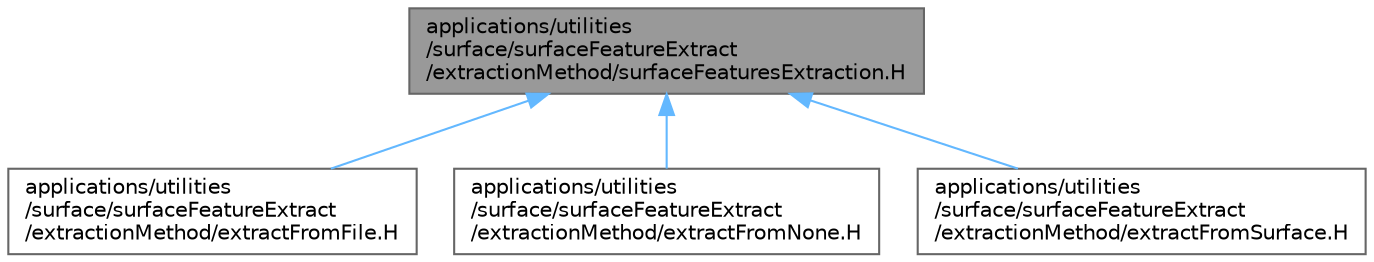 digraph "applications/utilities/surface/surfaceFeatureExtract/extractionMethod/surfaceFeaturesExtraction.H"
{
 // LATEX_PDF_SIZE
  bgcolor="transparent";
  edge [fontname=Helvetica,fontsize=10,labelfontname=Helvetica,labelfontsize=10];
  node [fontname=Helvetica,fontsize=10,shape=box,height=0.2,width=0.4];
  Node1 [id="Node000001",label="applications/utilities\l/surface/surfaceFeatureExtract\l/extractionMethod/surfaceFeaturesExtraction.H",height=0.2,width=0.4,color="gray40", fillcolor="grey60", style="filled", fontcolor="black",tooltip=" "];
  Node1 -> Node2 [id="edge1_Node000001_Node000002",dir="back",color="steelblue1",style="solid",tooltip=" "];
  Node2 [id="Node000002",label="applications/utilities\l/surface/surfaceFeatureExtract\l/extractionMethod/extractFromFile.H",height=0.2,width=0.4,color="grey40", fillcolor="white", style="filled",URL="$extractFromFile_8H.html",tooltip=" "];
  Node1 -> Node3 [id="edge2_Node000001_Node000003",dir="back",color="steelblue1",style="solid",tooltip=" "];
  Node3 [id="Node000003",label="applications/utilities\l/surface/surfaceFeatureExtract\l/extractionMethod/extractFromNone.H",height=0.2,width=0.4,color="grey40", fillcolor="white", style="filled",URL="$extractFromNone_8H.html",tooltip=" "];
  Node1 -> Node4 [id="edge3_Node000001_Node000004",dir="back",color="steelblue1",style="solid",tooltip=" "];
  Node4 [id="Node000004",label="applications/utilities\l/surface/surfaceFeatureExtract\l/extractionMethod/extractFromSurface.H",height=0.2,width=0.4,color="grey40", fillcolor="white", style="filled",URL="$extractFromSurface_8H.html",tooltip=" "];
}
